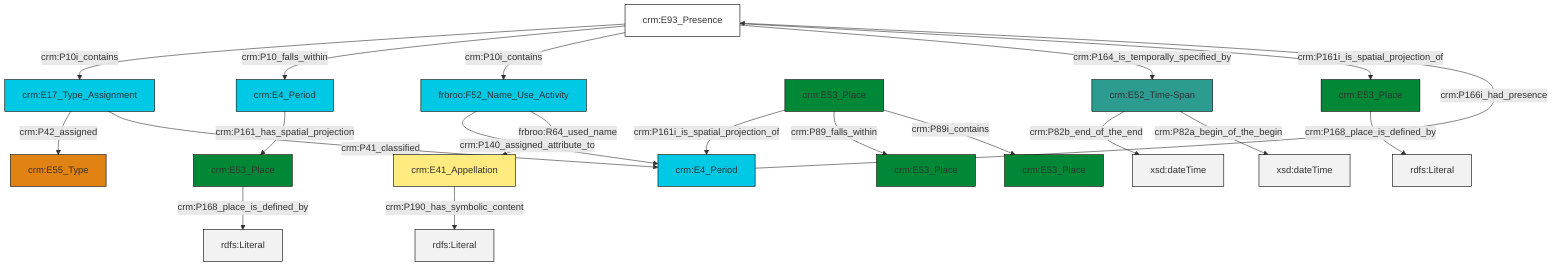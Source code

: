 graph TD
classDef Literal fill:#f2f2f2,stroke:#000000;
classDef CRM_Entity fill:#FFFFFF,stroke:#000000;
classDef Temporal_Entity fill:#00C9E6, stroke:#000000;
classDef Type fill:#E18312, stroke:#000000;
classDef Time-Span fill:#2C9C91, stroke:#000000;
classDef Appellation fill:#FFEB7F, stroke:#000000;
classDef Place fill:#008836, stroke:#000000;
classDef Persistent_Item fill:#B266B2, stroke:#000000;
classDef Conceptual_Object fill:#FFD700, stroke:#000000;
classDef Physical_Thing fill:#D2B48C, stroke:#000000;
classDef Actor fill:#f58aad, stroke:#000000;
classDef PC_Classes fill:#4ce600, stroke:#000000;
classDef Multi fill:#cccccc,stroke:#000000;

0["crm:E93_Presence"]:::CRM_Entity -->|crm:P10i_contains| 1["crm:E17_Type_Assignment"]:::Temporal_Entity
0["crm:E93_Presence"]:::CRM_Entity -->|crm:P10_falls_within| 4["crm:E4_Period"]:::Temporal_Entity
4["crm:E4_Period"]:::Temporal_Entity -->|crm:P161_has_spatial_projection| 9["crm:E53_Place"]:::Place
13["crm:E53_Place"]:::Place -->|crm:P161i_is_spatial_projection_of| 5["crm:E4_Period"]:::Temporal_Entity
11["crm:E41_Appellation"]:::Appellation -->|crm:P190_has_symbolic_content| 14[rdfs:Literal]:::Literal
9["crm:E53_Place"]:::Place -->|crm:P168_place_is_defined_by| 17[rdfs:Literal]:::Literal
0["crm:E93_Presence"]:::CRM_Entity -->|crm:P10i_contains| 19["frbroo:F52_Name_Use_Activity"]:::Temporal_Entity
13["crm:E53_Place"]:::Place -->|crm:P89_falls_within| 15["crm:E53_Place"]:::Place
1["crm:E17_Type_Assignment"]:::Temporal_Entity -->|crm:P42_assigned| 20["crm:E55_Type"]:::Type
0["crm:E93_Presence"]:::CRM_Entity -->|crm:P164_is_temporally_specified_by| 7["crm:E52_Time-Span"]:::Time-Span
22["crm:E53_Place"]:::Place -->|crm:P168_place_is_defined_by| 24[rdfs:Literal]:::Literal
7["crm:E52_Time-Span"]:::Time-Span -->|crm:P82b_end_of_the_end| 25[xsd:dateTime]:::Literal
1["crm:E17_Type_Assignment"]:::Temporal_Entity -->|crm:P41_classified| 5["crm:E4_Period"]:::Temporal_Entity
19["frbroo:F52_Name_Use_Activity"]:::Temporal_Entity -->|crm:P140_assigned_attribute_to| 5["crm:E4_Period"]:::Temporal_Entity
7["crm:E52_Time-Span"]:::Time-Span -->|crm:P82a_begin_of_the_begin| 30[xsd:dateTime]:::Literal
13["crm:E53_Place"]:::Place -->|crm:P89i_contains| 2["crm:E53_Place"]:::Place
5["crm:E4_Period"]:::Temporal_Entity -->|crm:P166i_had_presence| 0["crm:E93_Presence"]:::CRM_Entity
0["crm:E93_Presence"]:::CRM_Entity -->|crm:P161i_is_spatial_projection_of| 22["crm:E53_Place"]:::Place
19["frbroo:F52_Name_Use_Activity"]:::Temporal_Entity -->|frbroo:R64_used_name| 11["crm:E41_Appellation"]:::Appellation